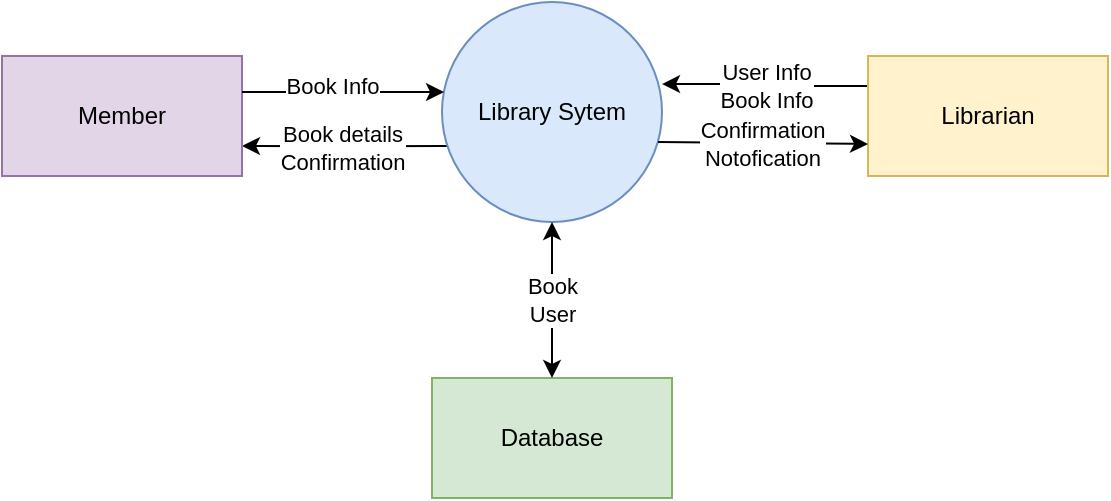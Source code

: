 <mxfile version="13.7.9" type="device"><diagram id="4ZMBnmMrGEIfwh4IxR9Z" name="Page-1"><mxGraphModel dx="609" dy="755" grid="1" gridSize="10" guides="1" tooltips="1" connect="1" arrows="1" fold="1" page="1" pageScale="1" pageWidth="827" pageHeight="1169" math="0" shadow="0"><root><mxCell id="0"/><mxCell id="1" parent="0"/><mxCell id="cJbVSU9ZV37RtjhXB_bn-12" style="edgeStyle=orthogonalEdgeStyle;rounded=0;orthogonalLoop=1;jettySize=auto;html=1;exitX=0.027;exitY=0.655;exitDx=0;exitDy=0;entryX=1;entryY=0.75;entryDx=0;entryDy=0;exitPerimeter=0;" edge="1" parent="1" source="cJbVSU9ZV37RtjhXB_bn-1" target="cJbVSU9ZV37RtjhXB_bn-2"><mxGeometry relative="1" as="geometry"/></mxCell><mxCell id="cJbVSU9ZV37RtjhXB_bn-13" value="Book details&lt;br&gt;Confirmation" style="edgeLabel;html=1;align=center;verticalAlign=middle;resizable=0;points=[];" vertex="1" connectable="0" parent="cJbVSU9ZV37RtjhXB_bn-12"><mxGeometry x="0.125" y="1" relative="1" as="geometry"><mxPoint x="5" as="offset"/></mxGeometry></mxCell><mxCell id="cJbVSU9ZV37RtjhXB_bn-1" value="Library Sytem" style="ellipse;whiteSpace=wrap;html=1;aspect=fixed;fillColor=#dae8fc;strokeColor=#6c8ebf;" vertex="1" parent="1"><mxGeometry x="285" y="169" width="110" height="110" as="geometry"/></mxCell><mxCell id="cJbVSU9ZV37RtjhXB_bn-2" value="Member" style="rounded=0;whiteSpace=wrap;html=1;fillColor=#e1d5e7;strokeColor=#9673a6;" vertex="1" parent="1"><mxGeometry x="65" y="196" width="120" height="60" as="geometry"/></mxCell><mxCell id="cJbVSU9ZV37RtjhXB_bn-15" value="User Info&lt;br&gt;Book Info" style="edgeStyle=orthogonalEdgeStyle;rounded=0;orthogonalLoop=1;jettySize=auto;html=1;exitX=0;exitY=0.25;exitDx=0;exitDy=0;entryX=1;entryY=0.373;entryDx=0;entryDy=0;entryPerimeter=0;" edge="1" parent="1" source="cJbVSU9ZV37RtjhXB_bn-3" target="cJbVSU9ZV37RtjhXB_bn-1"><mxGeometry relative="1" as="geometry"><mxPoint x="494" y="211" as="sourcePoint"/><mxPoint x="400" y="211" as="targetPoint"/></mxGeometry></mxCell><mxCell id="cJbVSU9ZV37RtjhXB_bn-3" value="Librarian" style="rounded=0;whiteSpace=wrap;html=1;fillColor=#fff2cc;strokeColor=#d6b656;" vertex="1" parent="1"><mxGeometry x="498" y="196" width="120" height="60" as="geometry"/></mxCell><mxCell id="cJbVSU9ZV37RtjhXB_bn-4" value="" style="endArrow=classic;html=1;entryX=0;entryY=0.364;entryDx=0;entryDy=0;entryPerimeter=0;" edge="1" parent="1"><mxGeometry width="50" height="50" relative="1" as="geometry"><mxPoint x="185" y="214" as="sourcePoint"/><mxPoint x="286" y="214.04" as="targetPoint"/><Array as="points"/></mxGeometry></mxCell><mxCell id="cJbVSU9ZV37RtjhXB_bn-5" value="Book Info" style="edgeLabel;html=1;align=center;verticalAlign=middle;resizable=0;points=[];" vertex="1" connectable="0" parent="cJbVSU9ZV37RtjhXB_bn-4"><mxGeometry x="0.0" y="3" relative="1" as="geometry"><mxPoint x="-6" as="offset"/></mxGeometry></mxCell><mxCell id="cJbVSU9ZV37RtjhXB_bn-7" value="" style="endArrow=classic;html=1;exitX=0.982;exitY=0.636;exitDx=0;exitDy=0;exitPerimeter=0;" edge="1" parent="1" source="cJbVSU9ZV37RtjhXB_bn-1"><mxGeometry width="50" height="50" relative="1" as="geometry"><mxPoint x="408" y="240" as="sourcePoint"/><mxPoint x="498" y="240" as="targetPoint"/></mxGeometry></mxCell><mxCell id="cJbVSU9ZV37RtjhXB_bn-8" value="Confirmation&lt;br&gt;Notofication" style="edgeLabel;html=1;align=center;verticalAlign=middle;resizable=0;points=[];" vertex="1" connectable="0" parent="cJbVSU9ZV37RtjhXB_bn-7"><mxGeometry x="-0.022" relative="1" as="geometry"><mxPoint as="offset"/></mxGeometry></mxCell><mxCell id="cJbVSU9ZV37RtjhXB_bn-16" value="Database" style="rounded=0;whiteSpace=wrap;html=1;fillColor=#d5e8d4;strokeColor=#82b366;" vertex="1" parent="1"><mxGeometry x="280" y="357" width="120" height="60" as="geometry"/></mxCell><mxCell id="cJbVSU9ZV37RtjhXB_bn-17" value="Book&lt;br&gt;User" style="endArrow=classic;startArrow=classic;html=1;entryX=0.5;entryY=1;entryDx=0;entryDy=0;exitX=0.5;exitY=0;exitDx=0;exitDy=0;" edge="1" parent="1" source="cJbVSU9ZV37RtjhXB_bn-16" target="cJbVSU9ZV37RtjhXB_bn-1"><mxGeometry width="50" height="50" relative="1" as="geometry"><mxPoint x="320" y="370" as="sourcePoint"/><mxPoint x="370" y="320" as="targetPoint"/></mxGeometry></mxCell></root></mxGraphModel></diagram></mxfile>
